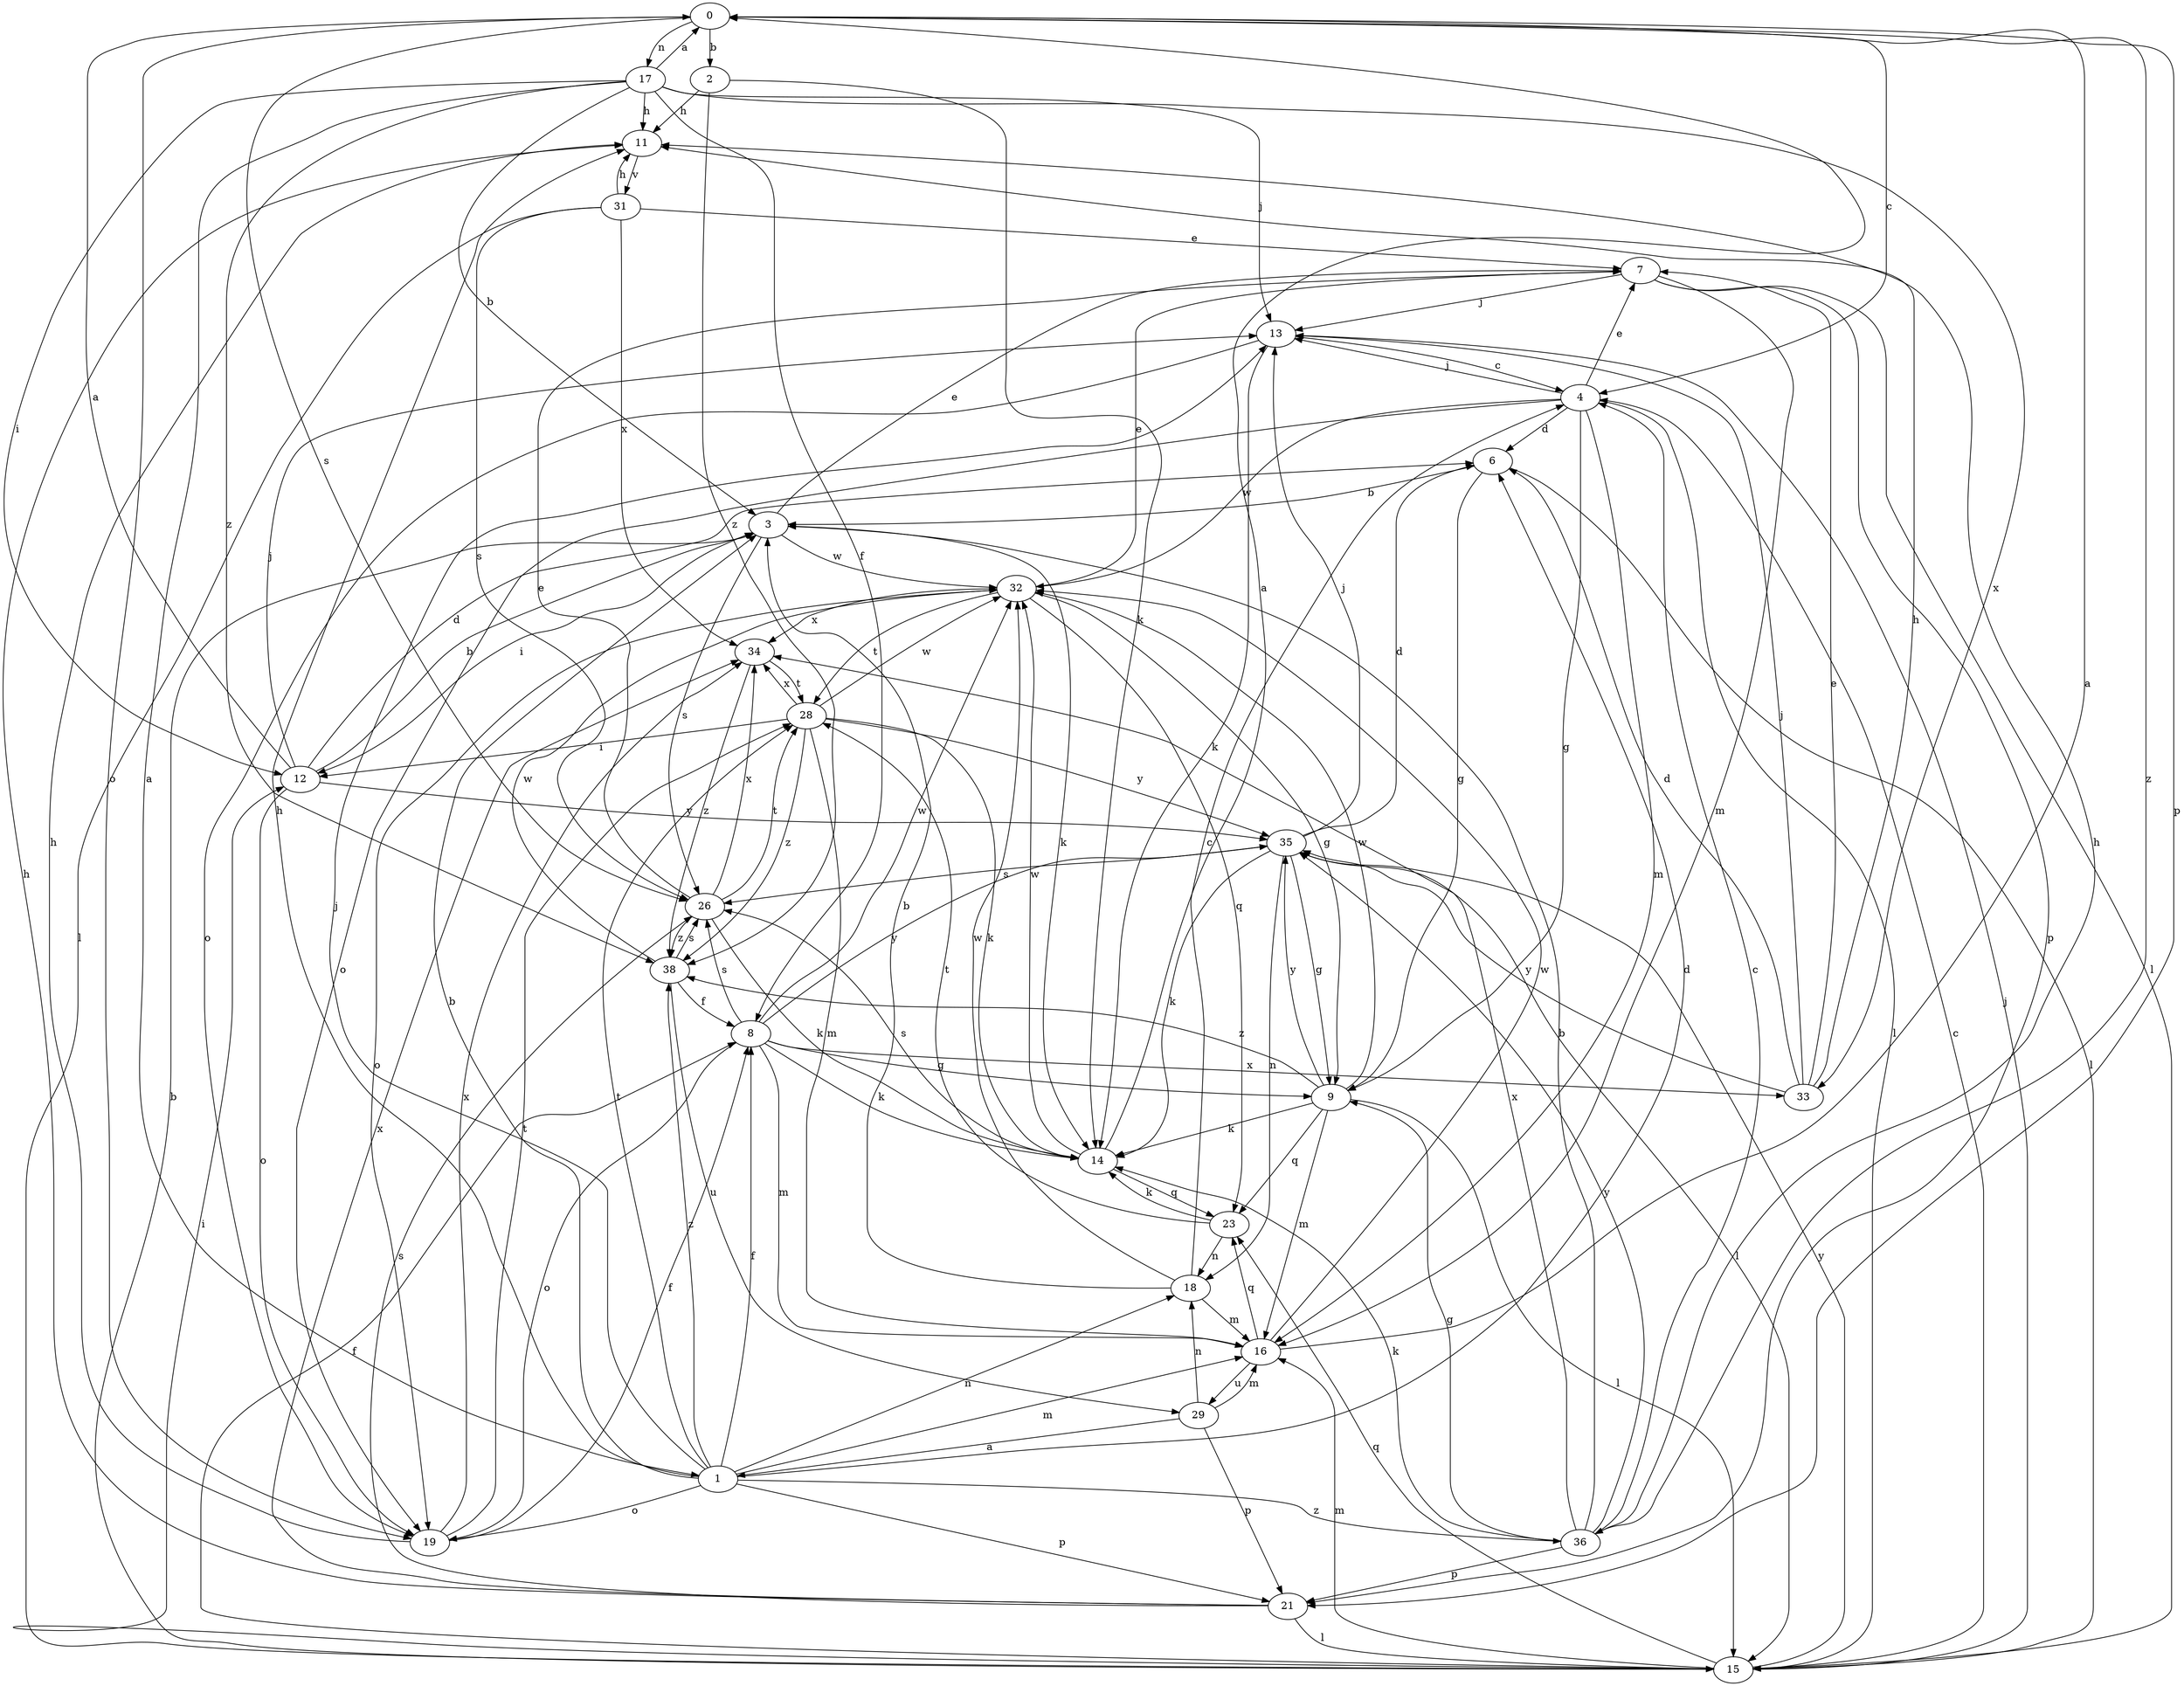 strict digraph  {
0;
1;
2;
3;
4;
6;
7;
8;
9;
11;
12;
13;
14;
15;
16;
17;
18;
19;
21;
23;
26;
28;
29;
31;
32;
33;
34;
35;
36;
38;
0 -> 2  [label=b];
0 -> 4  [label=c];
0 -> 17  [label=n];
0 -> 19  [label=o];
0 -> 21  [label=p];
0 -> 26  [label=s];
0 -> 36  [label=z];
1 -> 3  [label=b];
1 -> 6  [label=d];
1 -> 8  [label=f];
1 -> 11  [label=h];
1 -> 13  [label=j];
1 -> 16  [label=m];
1 -> 18  [label=n];
1 -> 19  [label=o];
1 -> 21  [label=p];
1 -> 28  [label=t];
1 -> 36  [label=z];
1 -> 38  [label=z];
2 -> 11  [label=h];
2 -> 14  [label=k];
2 -> 38  [label=z];
3 -> 7  [label=e];
3 -> 12  [label=i];
3 -> 14  [label=k];
3 -> 26  [label=s];
3 -> 32  [label=w];
4 -> 6  [label=d];
4 -> 7  [label=e];
4 -> 9  [label=g];
4 -> 13  [label=j];
4 -> 15  [label=l];
4 -> 16  [label=m];
4 -> 19  [label=o];
4 -> 32  [label=w];
6 -> 3  [label=b];
6 -> 9  [label=g];
6 -> 15  [label=l];
7 -> 13  [label=j];
7 -> 15  [label=l];
7 -> 16  [label=m];
7 -> 21  [label=p];
8 -> 9  [label=g];
8 -> 14  [label=k];
8 -> 16  [label=m];
8 -> 19  [label=o];
8 -> 26  [label=s];
8 -> 32  [label=w];
8 -> 33  [label=x];
8 -> 35  [label=y];
9 -> 14  [label=k];
9 -> 15  [label=l];
9 -> 16  [label=m];
9 -> 23  [label=q];
9 -> 32  [label=w];
9 -> 35  [label=y];
9 -> 38  [label=z];
11 -> 31  [label=v];
12 -> 0  [label=a];
12 -> 3  [label=b];
12 -> 6  [label=d];
12 -> 13  [label=j];
12 -> 19  [label=o];
12 -> 35  [label=y];
13 -> 4  [label=c];
13 -> 14  [label=k];
13 -> 19  [label=o];
14 -> 0  [label=a];
14 -> 23  [label=q];
14 -> 26  [label=s];
14 -> 32  [label=w];
15 -> 3  [label=b];
15 -> 4  [label=c];
15 -> 8  [label=f];
15 -> 12  [label=i];
15 -> 13  [label=j];
15 -> 16  [label=m];
15 -> 23  [label=q];
15 -> 35  [label=y];
16 -> 0  [label=a];
16 -> 23  [label=q];
16 -> 29  [label=u];
16 -> 32  [label=w];
17 -> 0  [label=a];
17 -> 1  [label=a];
17 -> 3  [label=b];
17 -> 8  [label=f];
17 -> 11  [label=h];
17 -> 12  [label=i];
17 -> 13  [label=j];
17 -> 33  [label=x];
17 -> 38  [label=z];
18 -> 3  [label=b];
18 -> 4  [label=c];
18 -> 16  [label=m];
18 -> 32  [label=w];
19 -> 8  [label=f];
19 -> 11  [label=h];
19 -> 28  [label=t];
19 -> 34  [label=x];
21 -> 11  [label=h];
21 -> 15  [label=l];
21 -> 26  [label=s];
21 -> 34  [label=x];
23 -> 14  [label=k];
23 -> 18  [label=n];
23 -> 28  [label=t];
26 -> 7  [label=e];
26 -> 14  [label=k];
26 -> 28  [label=t];
26 -> 34  [label=x];
26 -> 38  [label=z];
28 -> 12  [label=i];
28 -> 14  [label=k];
28 -> 16  [label=m];
28 -> 32  [label=w];
28 -> 34  [label=x];
28 -> 35  [label=y];
28 -> 38  [label=z];
29 -> 1  [label=a];
29 -> 16  [label=m];
29 -> 18  [label=n];
29 -> 21  [label=p];
31 -> 7  [label=e];
31 -> 11  [label=h];
31 -> 15  [label=l];
31 -> 26  [label=s];
31 -> 34  [label=x];
32 -> 7  [label=e];
32 -> 9  [label=g];
32 -> 19  [label=o];
32 -> 23  [label=q];
32 -> 28  [label=t];
32 -> 34  [label=x];
33 -> 6  [label=d];
33 -> 7  [label=e];
33 -> 11  [label=h];
33 -> 13  [label=j];
33 -> 35  [label=y];
34 -> 28  [label=t];
34 -> 38  [label=z];
35 -> 6  [label=d];
35 -> 9  [label=g];
35 -> 13  [label=j];
35 -> 14  [label=k];
35 -> 15  [label=l];
35 -> 18  [label=n];
35 -> 26  [label=s];
36 -> 3  [label=b];
36 -> 4  [label=c];
36 -> 9  [label=g];
36 -> 11  [label=h];
36 -> 14  [label=k];
36 -> 21  [label=p];
36 -> 34  [label=x];
36 -> 35  [label=y];
38 -> 8  [label=f];
38 -> 26  [label=s];
38 -> 29  [label=u];
38 -> 32  [label=w];
}
